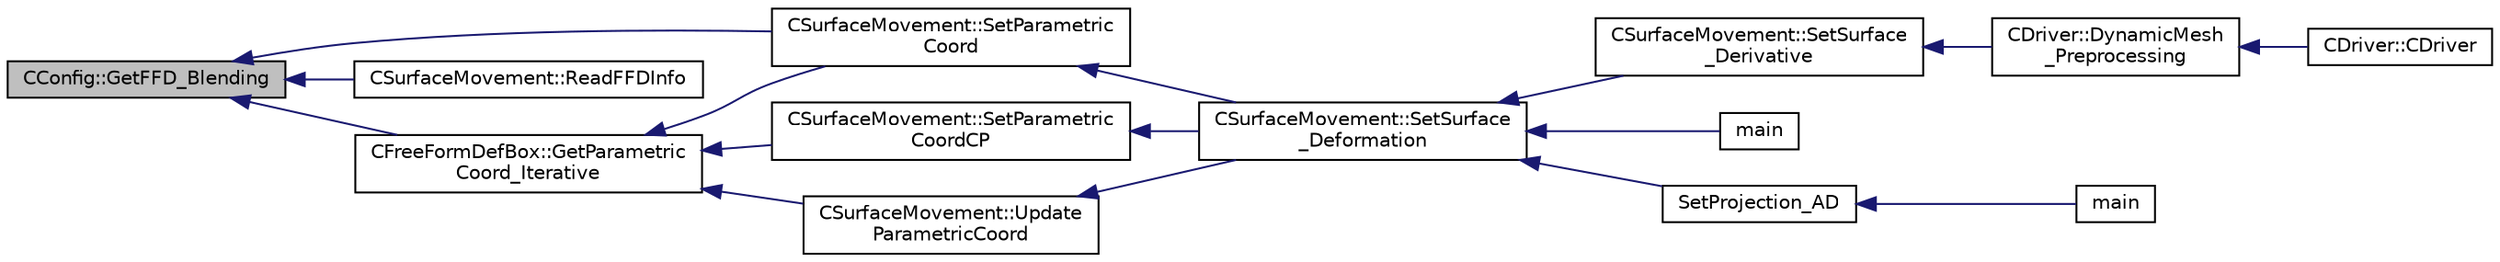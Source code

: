 digraph "CConfig::GetFFD_Blending"
{
  edge [fontname="Helvetica",fontsize="10",labelfontname="Helvetica",labelfontsize="10"];
  node [fontname="Helvetica",fontsize="10",shape=record];
  rankdir="LR";
  Node2990 [label="CConfig::GetFFD_Blending",height=0.2,width=0.4,color="black", fillcolor="grey75", style="filled", fontcolor="black"];
  Node2990 -> Node2991 [dir="back",color="midnightblue",fontsize="10",style="solid",fontname="Helvetica"];
  Node2991 [label="CSurfaceMovement::SetParametric\lCoord",height=0.2,width=0.4,color="black", fillcolor="white", style="filled",URL="$class_c_surface_movement.html#aba4574819df11175b382e0e765ec2f92",tooltip="Compute the parametric coordinates of a grid point using a point inversion strategy in the free form ..."];
  Node2991 -> Node2992 [dir="back",color="midnightblue",fontsize="10",style="solid",fontname="Helvetica"];
  Node2992 [label="CSurfaceMovement::SetSurface\l_Deformation",height=0.2,width=0.4,color="black", fillcolor="white", style="filled",URL="$class_c_surface_movement.html#a23bec9fbe1bcd7f6117100de93381ac3",tooltip="Set the surface/boundary deformation. "];
  Node2992 -> Node2993 [dir="back",color="midnightblue",fontsize="10",style="solid",fontname="Helvetica"];
  Node2993 [label="CSurfaceMovement::SetSurface\l_Derivative",height=0.2,width=0.4,color="black", fillcolor="white", style="filled",URL="$class_c_surface_movement.html#af6aac73d04565bf6e9b81305b66e97e7",tooltip="Set derivatives of the surface/boundary deformation. "];
  Node2993 -> Node2994 [dir="back",color="midnightblue",fontsize="10",style="solid",fontname="Helvetica"];
  Node2994 [label="CDriver::DynamicMesh\l_Preprocessing",height=0.2,width=0.4,color="black", fillcolor="white", style="filled",URL="$class_c_driver.html#af585d91d9c08dbddcc2b3e67dd5f5af9",tooltip="GridMovement_Preprocessing. "];
  Node2994 -> Node2995 [dir="back",color="midnightblue",fontsize="10",style="solid",fontname="Helvetica"];
  Node2995 [label="CDriver::CDriver",height=0.2,width=0.4,color="black", fillcolor="white", style="filled",URL="$class_c_driver.html#a3fca4a013a6efa9bbb38fe78a86b5f3d",tooltip="Constructor of the class. "];
  Node2992 -> Node2996 [dir="back",color="midnightblue",fontsize="10",style="solid",fontname="Helvetica"];
  Node2996 [label="main",height=0.2,width=0.4,color="black", fillcolor="white", style="filled",URL="$_s_u2___d_e_f_8cpp.html#a0ddf1224851353fc92bfbff6f499fa97"];
  Node2992 -> Node2997 [dir="back",color="midnightblue",fontsize="10",style="solid",fontname="Helvetica"];
  Node2997 [label="SetProjection_AD",height=0.2,width=0.4,color="black", fillcolor="white", style="filled",URL="$_s_u2___d_o_t_8cpp.html#a3fceed882e8eb3d6796c8e8396af7d87",tooltip="Projection of the surface sensitivity using algorithmic differentiation (AD). "];
  Node2997 -> Node2998 [dir="back",color="midnightblue",fontsize="10",style="solid",fontname="Helvetica"];
  Node2998 [label="main",height=0.2,width=0.4,color="black", fillcolor="white", style="filled",URL="$_s_u2___d_o_t_8cpp.html#a0ddf1224851353fc92bfbff6f499fa97"];
  Node2990 -> Node2999 [dir="back",color="midnightblue",fontsize="10",style="solid",fontname="Helvetica"];
  Node2999 [label="CSurfaceMovement::ReadFFDInfo",height=0.2,width=0.4,color="black", fillcolor="white", style="filled",URL="$class_c_surface_movement.html#af72337ffcc3c207f8788b280a790b508",tooltip="Read the free form information from the grid input file. "];
  Node2990 -> Node3000 [dir="back",color="midnightblue",fontsize="10",style="solid",fontname="Helvetica"];
  Node3000 [label="CFreeFormDefBox::GetParametric\lCoord_Iterative",height=0.2,width=0.4,color="black", fillcolor="white", style="filled",URL="$class_c_free_form_def_box.html#a011c6d7a5d805990775f0ee28d827a7f",tooltip="Iterative strategy for computing the parametric coordinates. "];
  Node3000 -> Node2991 [dir="back",color="midnightblue",fontsize="10",style="solid",fontname="Helvetica"];
  Node3000 -> Node3001 [dir="back",color="midnightblue",fontsize="10",style="solid",fontname="Helvetica"];
  Node3001 [label="CSurfaceMovement::SetParametric\lCoordCP",height=0.2,width=0.4,color="black", fillcolor="white", style="filled",URL="$class_c_surface_movement.html#aa2807f008a1580a5eafd712a7051b548",tooltip="Set the Parametric coordinates. "];
  Node3001 -> Node2992 [dir="back",color="midnightblue",fontsize="10",style="solid",fontname="Helvetica"];
  Node3000 -> Node3002 [dir="back",color="midnightblue",fontsize="10",style="solid",fontname="Helvetica"];
  Node3002 [label="CSurfaceMovement::Update\lParametricCoord",height=0.2,width=0.4,color="black", fillcolor="white", style="filled",URL="$class_c_surface_movement.html#a955774953bd11927bcfcaec014125126",tooltip="Update the parametric coordinates of a grid point using a point inversion strategy in the free form F..."];
  Node3002 -> Node2992 [dir="back",color="midnightblue",fontsize="10",style="solid",fontname="Helvetica"];
}
